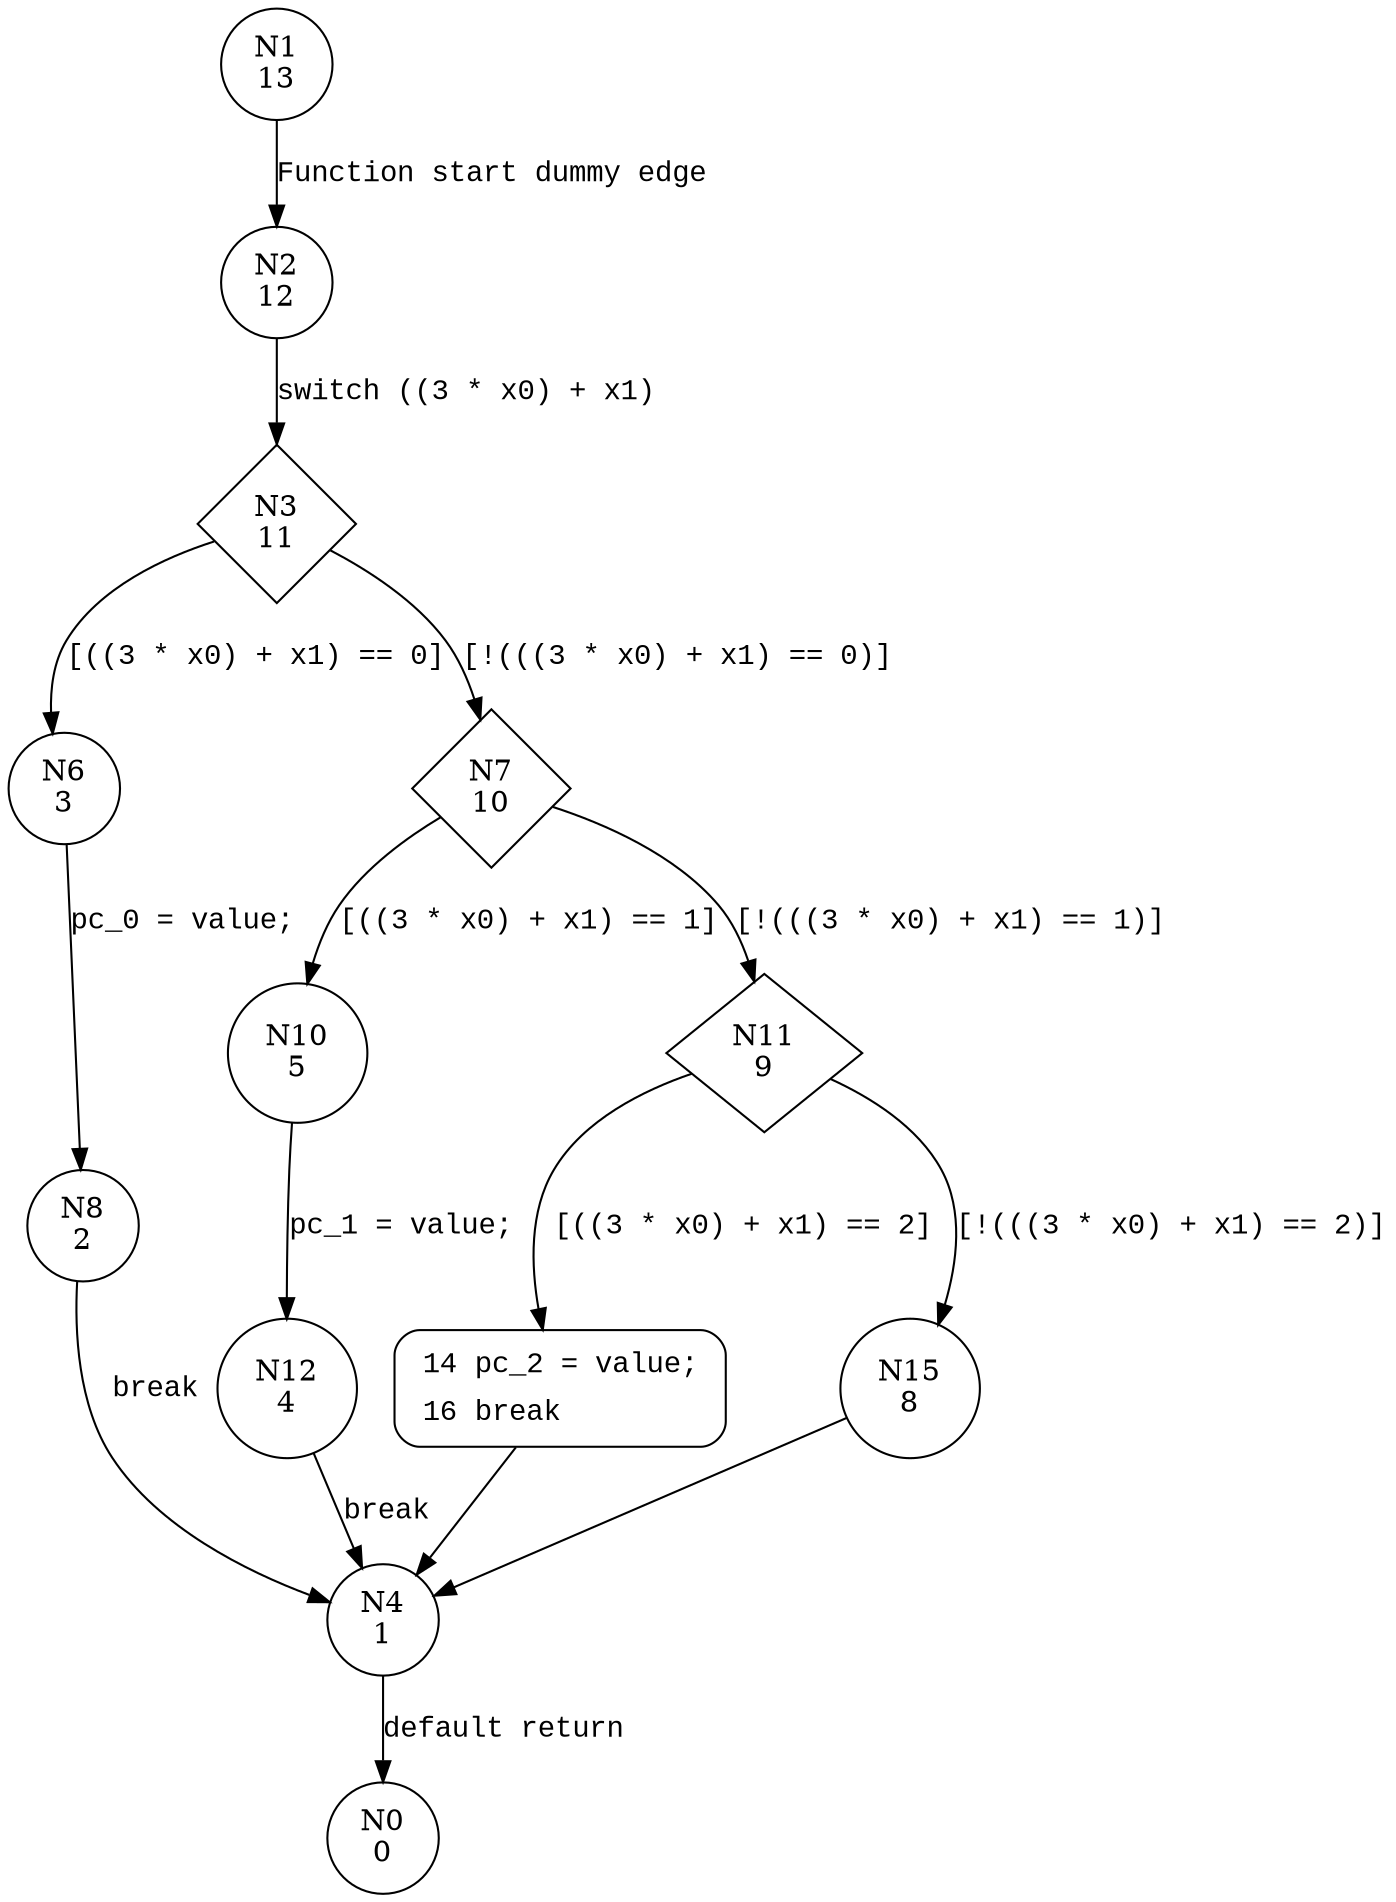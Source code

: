 digraph setpc {
1 [shape="circle" label="N1\n13"]
2 [shape="circle" label="N2\n12"]
3 [shape="diamond" label="N3\n11"]
6 [shape="circle" label="N6\n3"]
7 [shape="diamond" label="N7\n10"]
10 [shape="circle" label="N10\n5"]
11 [shape="diamond" label="N11\n9"]
14 [shape="circle" label="N14\n7"]
15 [shape="circle" label="N15\n8"]
4 [shape="circle" label="N4\n1"]
0 [shape="circle" label="N0\n0"]
12 [shape="circle" label="N12\n4"]
8 [shape="circle" label="N8\n2"]
14 [style="filled,bold" penwidth="1" fillcolor="white" fontname="Courier New" shape="Mrecord" label=<<table border="0" cellborder="0" cellpadding="3" bgcolor="white"><tr><td align="right">14</td><td align="left">pc_2 = value;</td></tr><tr><td align="right">16</td><td align="left">break</td></tr></table>>]
14 -> 4[label=""]
1 -> 2 [label="Function start dummy edge" fontname="Courier New"]
3 -> 6 [label="[((3 * x0) + x1) == 0]" fontname="Courier New"]
3 -> 7 [label="[!(((3 * x0) + x1) == 0)]" fontname="Courier New"]
7 -> 10 [label="[((3 * x0) + x1) == 1]" fontname="Courier New"]
7 -> 11 [label="[!(((3 * x0) + x1) == 1)]" fontname="Courier New"]
11 -> 14 [label="[((3 * x0) + x1) == 2]" fontname="Courier New"]
11 -> 15 [label="[!(((3 * x0) + x1) == 2)]" fontname="Courier New"]
4 -> 0 [label="default return" fontname="Courier New"]
10 -> 12 [label="pc_1 = value;" fontname="Courier New"]
6 -> 8 [label="pc_0 = value;" fontname="Courier New"]
2 -> 3 [label="switch ((3 * x0) + x1)" fontname="Courier New"]
15 -> 4 [label="" fontname="Courier New"]
12 -> 4 [label="break" fontname="Courier New"]
8 -> 4 [label="break" fontname="Courier New"]
}